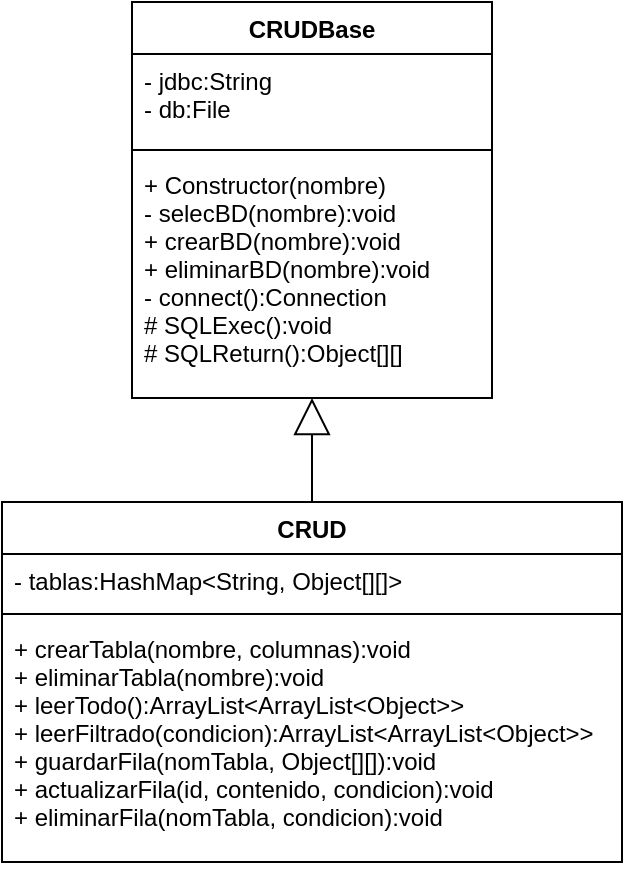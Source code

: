 <mxfile version="14.9.4" type="device"><diagram id="bYcq6ZMxu9kV6Nci9SKT" name="Page-1"><mxGraphModel dx="782" dy="420" grid="1" gridSize="10" guides="1" tooltips="1" connect="1" arrows="1" fold="1" page="1" pageScale="1" pageWidth="1169" pageHeight="1654" math="0" shadow="0"><root><mxCell id="0"/><mxCell id="1" parent="0"/><mxCell id="d8QMJbanr070xir9DA3F-1" value="CRUDBase" style="swimlane;fontStyle=1;align=center;verticalAlign=top;childLayout=stackLayout;horizontal=1;startSize=26;horizontalStack=0;resizeParent=1;resizeParentMax=0;resizeLast=0;collapsible=1;marginBottom=0;" parent="1" vertex="1"><mxGeometry x="345" y="90" width="180" height="198" as="geometry"/></mxCell><mxCell id="d8QMJbanr070xir9DA3F-2" value="- jdbc:String&#xA;- db:File&#xA;" style="text;strokeColor=none;fillColor=none;align=left;verticalAlign=top;spacingLeft=4;spacingRight=4;overflow=hidden;rotatable=0;points=[[0,0.5],[1,0.5]];portConstraint=eastwest;" parent="d8QMJbanr070xir9DA3F-1" vertex="1"><mxGeometry y="26" width="180" height="44" as="geometry"/></mxCell><mxCell id="d8QMJbanr070xir9DA3F-3" value="" style="line;strokeWidth=1;fillColor=none;align=left;verticalAlign=middle;spacingTop=-1;spacingLeft=3;spacingRight=3;rotatable=0;labelPosition=right;points=[];portConstraint=eastwest;" parent="d8QMJbanr070xir9DA3F-1" vertex="1"><mxGeometry y="70" width="180" height="8" as="geometry"/></mxCell><mxCell id="d8QMJbanr070xir9DA3F-4" value="+ Constructor(nombre)&#xA;- selecBD(nombre):void&#xA;+ crearBD(nombre):void&#xA;+ eliminarBD(nombre):void&#xA;- connect():Connection&#xA;# SQLExec():void&#xA;# SQLReturn():Object[][]" style="text;strokeColor=none;fillColor=none;align=left;verticalAlign=top;spacingLeft=4;spacingRight=4;overflow=hidden;rotatable=0;points=[[0,0.5],[1,0.5]];portConstraint=eastwest;" parent="d8QMJbanr070xir9DA3F-1" vertex="1"><mxGeometry y="78" width="180" height="120" as="geometry"/></mxCell><mxCell id="d8QMJbanr070xir9DA3F-10" value="" style="endArrow=block;endSize=16;endFill=0;html=1;entryX=0.5;entryY=1;entryDx=0;entryDy=0;exitX=0.5;exitY=0;exitDx=0;exitDy=0;" parent="1" source="TkTzNbnkzGI6isQjPPVh-1" target="d8QMJbanr070xir9DA3F-1" edge="1"><mxGeometry width="160" relative="1" as="geometry"><mxPoint x="435" y="330" as="sourcePoint"/><mxPoint x="260" y="370" as="targetPoint"/></mxGeometry></mxCell><mxCell id="TkTzNbnkzGI6isQjPPVh-1" value="CRUD" style="swimlane;fontStyle=1;align=center;verticalAlign=top;childLayout=stackLayout;horizontal=1;startSize=26;horizontalStack=0;resizeParent=1;resizeParentMax=0;resizeLast=0;collapsible=1;marginBottom=0;" vertex="1" parent="1"><mxGeometry x="280" y="340" width="310" height="180" as="geometry"/></mxCell><mxCell id="TkTzNbnkzGI6isQjPPVh-2" value="- tablas:HashMap&lt;String, Object[][]&gt; " style="text;strokeColor=none;fillColor=none;align=left;verticalAlign=top;spacingLeft=4;spacingRight=4;overflow=hidden;rotatable=0;points=[[0,0.5],[1,0.5]];portConstraint=eastwest;" vertex="1" parent="TkTzNbnkzGI6isQjPPVh-1"><mxGeometry y="26" width="310" height="26" as="geometry"/></mxCell><mxCell id="TkTzNbnkzGI6isQjPPVh-3" value="" style="line;strokeWidth=1;fillColor=none;align=left;verticalAlign=middle;spacingTop=-1;spacingLeft=3;spacingRight=3;rotatable=0;labelPosition=right;points=[];portConstraint=eastwest;" vertex="1" parent="TkTzNbnkzGI6isQjPPVh-1"><mxGeometry y="52" width="310" height="8" as="geometry"/></mxCell><mxCell id="TkTzNbnkzGI6isQjPPVh-4" value="+ crearTabla(nombre, columnas):void&#xA;+ eliminarTabla(nombre):void&#xA;+ leerTodo():ArrayList&lt;ArrayList&lt;Object&gt;&gt;&#xA;+ leerFiltrado(condicion):ArrayList&lt;ArrayList&lt;Object&gt;&gt;&#xA;+ guardarFila(nomTabla, Object[][]):void&#xA;+ actualizarFila(id, contenido, condicion):void&#xA;+ eliminarFila(nomTabla, condicion):void" style="text;strokeColor=none;fillColor=none;align=left;verticalAlign=top;spacingLeft=4;spacingRight=4;overflow=hidden;rotatable=0;points=[[0,0.5],[1,0.5]];portConstraint=eastwest;" vertex="1" parent="TkTzNbnkzGI6isQjPPVh-1"><mxGeometry y="60" width="310" height="120" as="geometry"/></mxCell></root></mxGraphModel></diagram></mxfile>